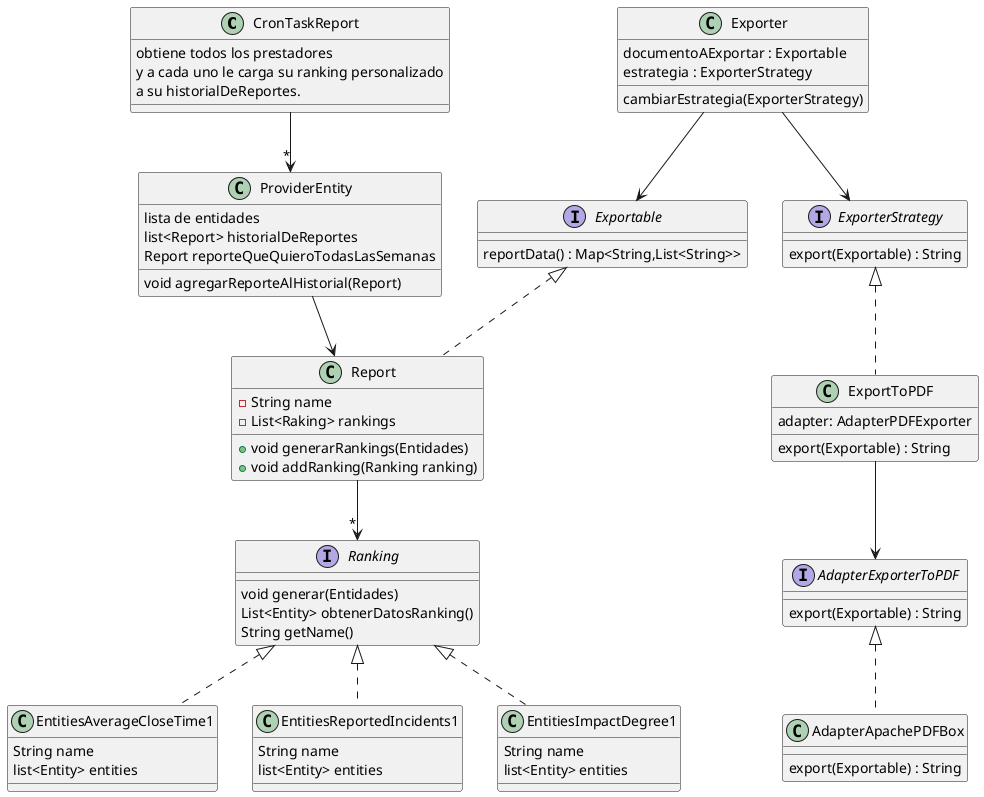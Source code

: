 @startuml

CronTaskReport -->"*" ProviderEntity
ProviderEntity --> Report
Report -->"*" Ranking


class CronTaskReport {
 obtiene todos los prestadores
 y a cada uno le carga su ranking personalizado
 a su historialDeReportes.


}

class ProviderEntity {
    lista de entidades
    list<Report> historialDeReportes
    Report reporteQueQuieroTodasLasSemanas

    void agregarReporteAlHistorial(Report)

}


interface Ranking {
    void generar(Entidades)
    List<Entity> obtenerDatosRanking()
    String getName()
}

class EntitiesAverageCloseTime1 implements Ranking {
    String name
    list<Entity> entities
}

class EntitiesReportedIncidents1 implements Ranking{
    String name
    list<Entity> entities
}

class EntitiesImpactDegree1 implements Ranking{
    String name
    list<Entity> entities
}


class Report implements Exportable {
    -String name
    -List<Raking> rankings
    +void generarRankings(Entidades)
    +void addRanking(Ranking ranking)
}



' -------abajo extrategia modulo exportador:---------

ExportToPDF --> AdapterExporterToPDF
Exporter --> ExporterStrategy
Exporter --> Exportable

class Exporter {
    documentoAExportar : Exportable
    estrategia : ExporterStrategy
    cambiarEstrategia(ExporterStrategy)
}

interface Exportable {
    reportData() : Map<String,List<String>>
}

interface ExporterStrategy {
     export(Exportable) : String
}

class ExportToPDF implements  ExporterStrategy {

    adapter: AdapterPDFExporter
    export(Exportable) : String
}

interface AdapterExporterToPDF {
export(Exportable) : String
}

class AdapterApachePDFBox implements AdapterExporterToPDF{
    export(Exportable) : String
}

@enduml

